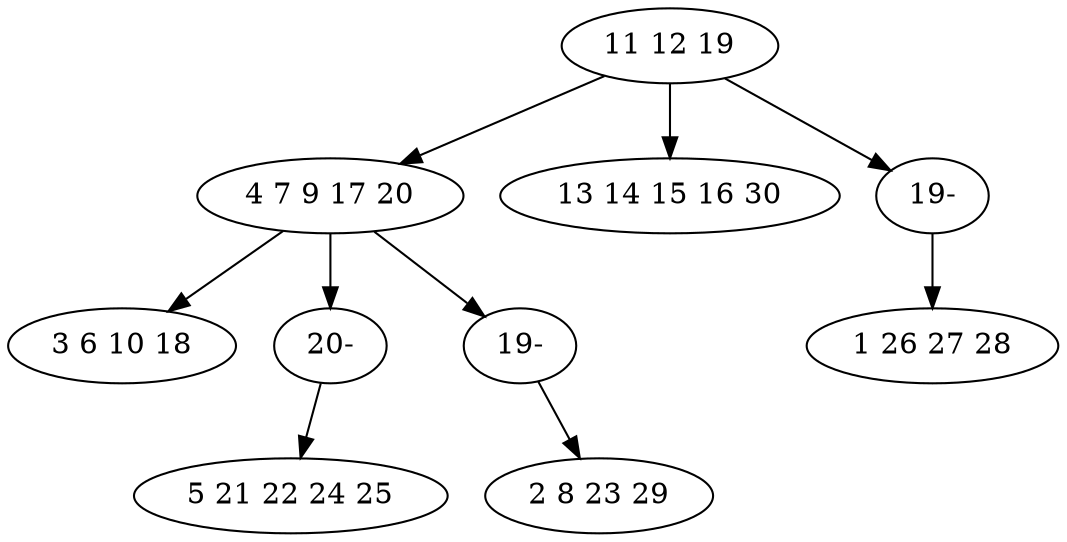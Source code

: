 digraph true_tree {
	"0" -> "1"
	"1" -> "2"
	"1" -> "9"
	"1" -> "7"
	"0" -> "5"
	"0" -> "8"
	"7" -> "4"
	"8" -> "6"
	"9" -> "3"
	"0" [label="11 12 19"];
	"1" [label="4 7 9 17 20"];
	"2" [label="3 6 10 18"];
	"3" [label="5 21 22 24 25"];
	"4" [label="2 8 23 29"];
	"5" [label="13 14 15 16 30"];
	"6" [label="1 26 27 28"];
	"7" [label="19-"];
	"8" [label="19-"];
	"9" [label="20-"];
}
